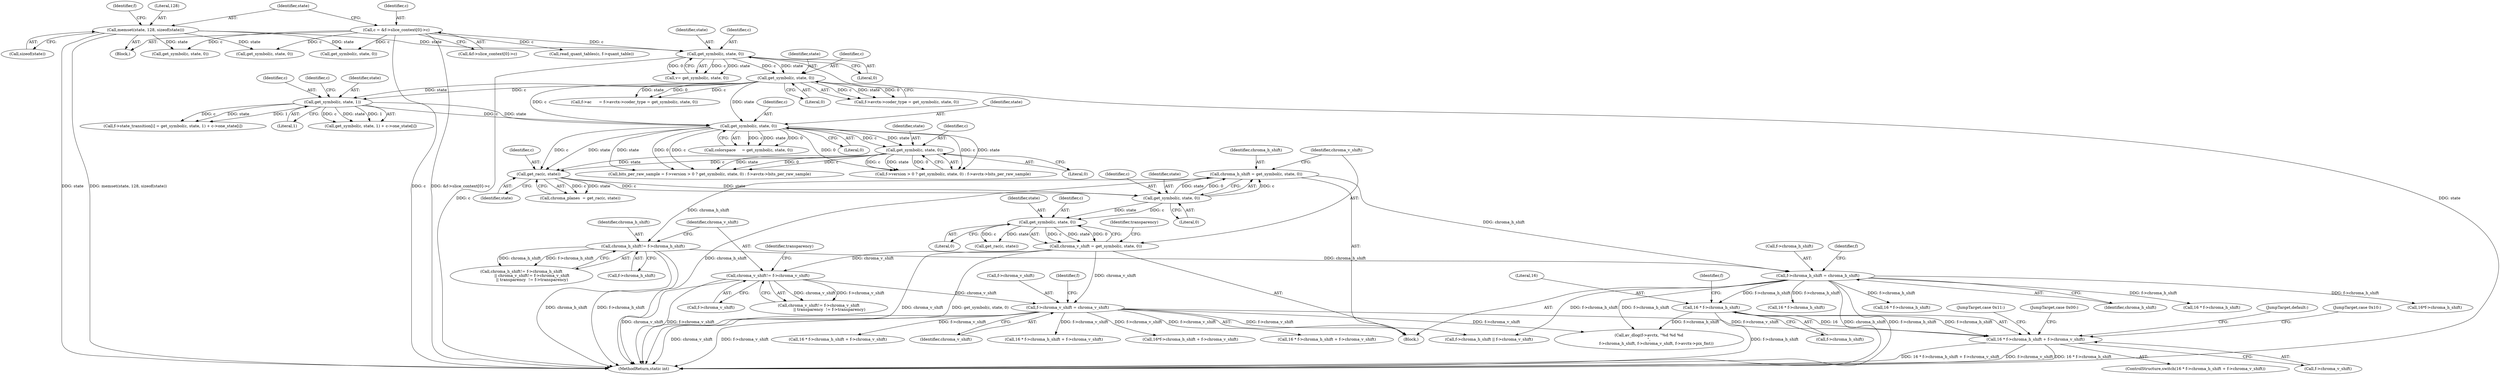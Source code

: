 digraph "0_FFmpeg_b05cd1ea7e45a836f7f6071a716c38bb30326e0f@pointer" {
"1000560" [label="(Call,16 * f->chroma_h_shift + f->chroma_v_shift)"];
"1000561" [label="(Call,16 * f->chroma_h_shift)"];
"1000327" [label="(Call,f->chroma_h_shift = chroma_h_shift)"];
"1000285" [label="(Call,chroma_h_shift!= f->chroma_h_shift)"];
"1000241" [label="(Call,chroma_h_shift = get_symbol(c, state, 0))"];
"1000243" [label="(Call,get_symbol(c, state, 0))"];
"1000238" [label="(Call,get_rac(c, state))"];
"1000215" [label="(Call,get_symbol(c, state, 0))"];
"1000177" [label="(Call,get_symbol(c, state, 0))"];
"1000144" [label="(Call,get_symbol(c, state, 0))"];
"1000113" [label="(Call,c = &f->slice_context[0]->c)"];
"1000123" [label="(Call,memset(state, 128, sizeof(state)))"];
"1000204" [label="(Call,get_symbol(c, state, 1))"];
"1000227" [label="(Call,get_symbol(c, state, 0))"];
"1000332" [label="(Call,f->chroma_v_shift = chroma_v_shift)"];
"1000247" [label="(Call,chroma_v_shift = get_symbol(c, state, 0))"];
"1000249" [label="(Call,get_symbol(c, state, 0))"];
"1000291" [label="(Call,chroma_v_shift!= f->chroma_v_shift)"];
"1000561" [label="(Call,16 * f->chroma_h_shift)"];
"1000249" [label="(Call,get_symbol(c, state, 0))"];
"1000243" [label="(Call,get_symbol(c, state, 0))"];
"1000114" [label="(Identifier,c)"];
"1000197" [label="(Call,f->state_transition[i] = get_symbol(c, state, 1) + c->one_state[i])"];
"1001228" [label="(Call,get_symbol(c, state, 0))"];
"1000286" [label="(Identifier,chroma_h_shift)"];
"1000180" [label="(Literal,0)"];
"1000293" [label="(Call,f->chroma_v_shift)"];
"1000207" [label="(Literal,1)"];
"1000230" [label="(Literal,0)"];
"1000254" [label="(Identifier,transparency)"];
"1000131" [label="(Identifier,f)"];
"1000895" [label="(Call,get_symbol(c, state, 0))"];
"1000336" [label="(Identifier,chroma_v_shift)"];
"1000218" [label="(Literal,0)"];
"1000134" [label="(Block,)"];
"1001043" [label="(Call,get_symbol(c, state, 0))"];
"1000104" [label="(Block,)"];
"1000290" [label="(Call,chroma_v_shift!= f->chroma_v_shift\n                 || transparency  != f->transparency)"];
"1000285" [label="(Call,chroma_h_shift!= f->chroma_h_shift)"];
"1000206" [label="(Identifier,state)"];
"1000125" [label="(Literal,128)"];
"1000204" [label="(Call,get_symbol(c, state, 1))"];
"1000179" [label="(Identifier,state)"];
"1000498" [label="(Call,16*f->chroma_h_shift)"];
"1000297" [label="(Identifier,transparency)"];
"1000144" [label="(Call,get_symbol(c, state, 0))"];
"1000205" [label="(Identifier,c)"];
"1000597" [label="(JumpTarget,default:)"];
"1000236" [label="(Call,chroma_planes  = get_rac(c, state))"];
"1000178" [label="(Identifier,c)"];
"1000255" [label="(Call,get_rac(c, state))"];
"1000147" [label="(Literal,0)"];
"1000623" [label="(Call,16 * f->chroma_h_shift + f->chroma_v_shift)"];
"1000227" [label="(Call,get_symbol(c, state, 0))"];
"1000216" [label="(Identifier,c)"];
"1000246" [label="(Literal,0)"];
"1000238" [label="(Call,get_rac(c, state))"];
"1000217" [label="(Identifier,state)"];
"1000674" [label="(Call,16 * f->chroma_h_shift)"];
"1000126" [label="(Call,sizeof(state))"];
"1000292" [label="(Identifier,chroma_v_shift)"];
"1000559" [label="(ControlStructure,switch(16 * f->chroma_h_shift + f->chroma_v_shift))"];
"1000497" [label="(Call,16*f->chroma_h_shift + f->chroma_v_shift)"];
"1000142" [label="(Call,v= get_symbol(c, state, 0))"];
"1000244" [label="(Identifier,c)"];
"1001322" [label="(MethodReturn,static int)"];
"1000332" [label="(Call,f->chroma_v_shift = chroma_v_shift)"];
"1000221" [label="(Call,f->version > 0 ? get_symbol(c, state, 0) : f->avctx->bits_per_raw_sample)"];
"1000579" [label="(JumpTarget,case 0x10:)"];
"1000115" [label="(Call,&f->slice_context[0]->c)"];
"1000588" [label="(JumpTarget,case 0x11:)"];
"1000570" [label="(JumpTarget,case 0x00:)"];
"1000240" [label="(Identifier,state)"];
"1000113" [label="(Call,c = &f->slice_context[0]->c)"];
"1000840" [label="(Call,av_dlog(f->avctx, \"%d %d %d\n\",\n            f->chroma_h_shift, f->chroma_v_shift, f->avctx->pix_fmt))"];
"1000328" [label="(Call,f->chroma_h_shift)"];
"1000408" [label="(Call,16 * f->chroma_h_shift + f->chroma_v_shift)"];
"1000241" [label="(Call,chroma_h_shift = get_symbol(c, state, 0))"];
"1000239" [label="(Identifier,c)"];
"1000210" [label="(Identifier,c)"];
"1000334" [label="(Identifier,f)"];
"1000673" [label="(Call,16 * f->chroma_h_shift + f->chroma_v_shift)"];
"1000203" [label="(Call,get_symbol(c, state, 1) + c->one_state[i])"];
"1000177" [label="(Call,get_symbol(c, state, 0))"];
"1000252" [label="(Literal,0)"];
"1000171" [label="(Call,f->avctx->coder_type = get_symbol(c, state, 0))"];
"1000624" [label="(Call,16 * f->chroma_h_shift)"];
"1000248" [label="(Identifier,chroma_v_shift)"];
"1000146" [label="(Identifier,state)"];
"1000729" [label="(Call,f->chroma_h_shift || f->chroma_v_shift)"];
"1000327" [label="(Call,f->chroma_h_shift = chroma_h_shift)"];
"1000247" [label="(Call,chroma_v_shift = get_symbol(c, state, 0))"];
"1000563" [label="(Call,f->chroma_h_shift)"];
"1000219" [label="(Call,bits_per_raw_sample = f->version > 0 ? get_symbol(c, state, 0) : f->avctx->bits_per_raw_sample)"];
"1000145" [label="(Identifier,c)"];
"1000291" [label="(Call,chroma_v_shift!= f->chroma_v_shift)"];
"1000242" [label="(Identifier,chroma_h_shift)"];
"1000167" [label="(Call,f->ac      = f->avctx->coder_type = get_symbol(c, state, 0))"];
"1000333" [label="(Call,f->chroma_v_shift)"];
"1000251" [label="(Identifier,state)"];
"1000560" [label="(Call,16 * f->chroma_h_shift + f->chroma_v_shift)"];
"1000124" [label="(Identifier,state)"];
"1000284" [label="(Call,chroma_h_shift!= f->chroma_h_shift\n                 || chroma_v_shift!= f->chroma_v_shift\n                 || transparency  != f->transparency)"];
"1000213" [label="(Call,colorspace     = get_symbol(c, state, 0))"];
"1000123" [label="(Call,memset(state, 128, sizeof(state)))"];
"1000865" [label="(Call,read_quant_tables(c, f->quant_table))"];
"1000562" [label="(Literal,16)"];
"1000566" [label="(Call,f->chroma_v_shift)"];
"1000287" [label="(Call,f->chroma_h_shift)"];
"1000339" [label="(Identifier,f)"];
"1000228" [label="(Identifier,c)"];
"1000245" [label="(Identifier,state)"];
"1000250" [label="(Identifier,c)"];
"1000331" [label="(Identifier,chroma_h_shift)"];
"1000567" [label="(Identifier,f)"];
"1000409" [label="(Call,16 * f->chroma_h_shift)"];
"1000215" [label="(Call,get_symbol(c, state, 0))"];
"1000229" [label="(Identifier,state)"];
"1000560" -> "1000559"  [label="AST: "];
"1000560" -> "1000566"  [label="CFG: "];
"1000561" -> "1000560"  [label="AST: "];
"1000566" -> "1000560"  [label="AST: "];
"1000570" -> "1000560"  [label="CFG: "];
"1000579" -> "1000560"  [label="CFG: "];
"1000588" -> "1000560"  [label="CFG: "];
"1000597" -> "1000560"  [label="CFG: "];
"1000560" -> "1001322"  [label="DDG: 16 * f->chroma_h_shift + f->chroma_v_shift"];
"1000560" -> "1001322"  [label="DDG: f->chroma_v_shift"];
"1000560" -> "1001322"  [label="DDG: 16 * f->chroma_h_shift"];
"1000561" -> "1000560"  [label="DDG: 16"];
"1000561" -> "1000560"  [label="DDG: f->chroma_h_shift"];
"1000332" -> "1000560"  [label="DDG: f->chroma_v_shift"];
"1000561" -> "1000563"  [label="CFG: "];
"1000562" -> "1000561"  [label="AST: "];
"1000563" -> "1000561"  [label="AST: "];
"1000567" -> "1000561"  [label="CFG: "];
"1000561" -> "1001322"  [label="DDG: f->chroma_h_shift"];
"1000327" -> "1000561"  [label="DDG: f->chroma_h_shift"];
"1000561" -> "1000840"  [label="DDG: f->chroma_h_shift"];
"1000327" -> "1000134"  [label="AST: "];
"1000327" -> "1000331"  [label="CFG: "];
"1000328" -> "1000327"  [label="AST: "];
"1000331" -> "1000327"  [label="AST: "];
"1000334" -> "1000327"  [label="CFG: "];
"1000327" -> "1001322"  [label="DDG: chroma_h_shift"];
"1000327" -> "1001322"  [label="DDG: f->chroma_h_shift"];
"1000285" -> "1000327"  [label="DDG: chroma_h_shift"];
"1000241" -> "1000327"  [label="DDG: chroma_h_shift"];
"1000327" -> "1000409"  [label="DDG: f->chroma_h_shift"];
"1000327" -> "1000498"  [label="DDG: f->chroma_h_shift"];
"1000327" -> "1000624"  [label="DDG: f->chroma_h_shift"];
"1000327" -> "1000674"  [label="DDG: f->chroma_h_shift"];
"1000327" -> "1000729"  [label="DDG: f->chroma_h_shift"];
"1000327" -> "1000840"  [label="DDG: f->chroma_h_shift"];
"1000285" -> "1000284"  [label="AST: "];
"1000285" -> "1000287"  [label="CFG: "];
"1000286" -> "1000285"  [label="AST: "];
"1000287" -> "1000285"  [label="AST: "];
"1000292" -> "1000285"  [label="CFG: "];
"1000284" -> "1000285"  [label="CFG: "];
"1000285" -> "1001322"  [label="DDG: chroma_h_shift"];
"1000285" -> "1001322"  [label="DDG: f->chroma_h_shift"];
"1000285" -> "1000284"  [label="DDG: chroma_h_shift"];
"1000285" -> "1000284"  [label="DDG: f->chroma_h_shift"];
"1000241" -> "1000285"  [label="DDG: chroma_h_shift"];
"1000241" -> "1000134"  [label="AST: "];
"1000241" -> "1000243"  [label="CFG: "];
"1000242" -> "1000241"  [label="AST: "];
"1000243" -> "1000241"  [label="AST: "];
"1000248" -> "1000241"  [label="CFG: "];
"1000241" -> "1001322"  [label="DDG: chroma_h_shift"];
"1000243" -> "1000241"  [label="DDG: c"];
"1000243" -> "1000241"  [label="DDG: state"];
"1000243" -> "1000241"  [label="DDG: 0"];
"1000243" -> "1000246"  [label="CFG: "];
"1000244" -> "1000243"  [label="AST: "];
"1000245" -> "1000243"  [label="AST: "];
"1000246" -> "1000243"  [label="AST: "];
"1000238" -> "1000243"  [label="DDG: c"];
"1000238" -> "1000243"  [label="DDG: state"];
"1000243" -> "1000249"  [label="DDG: c"];
"1000243" -> "1000249"  [label="DDG: state"];
"1000238" -> "1000236"  [label="AST: "];
"1000238" -> "1000240"  [label="CFG: "];
"1000239" -> "1000238"  [label="AST: "];
"1000240" -> "1000238"  [label="AST: "];
"1000236" -> "1000238"  [label="CFG: "];
"1000238" -> "1000236"  [label="DDG: c"];
"1000238" -> "1000236"  [label="DDG: state"];
"1000215" -> "1000238"  [label="DDG: c"];
"1000215" -> "1000238"  [label="DDG: state"];
"1000227" -> "1000238"  [label="DDG: c"];
"1000227" -> "1000238"  [label="DDG: state"];
"1000215" -> "1000213"  [label="AST: "];
"1000215" -> "1000218"  [label="CFG: "];
"1000216" -> "1000215"  [label="AST: "];
"1000217" -> "1000215"  [label="AST: "];
"1000218" -> "1000215"  [label="AST: "];
"1000213" -> "1000215"  [label="CFG: "];
"1000215" -> "1000213"  [label="DDG: c"];
"1000215" -> "1000213"  [label="DDG: state"];
"1000215" -> "1000213"  [label="DDG: 0"];
"1000177" -> "1000215"  [label="DDG: c"];
"1000177" -> "1000215"  [label="DDG: state"];
"1000204" -> "1000215"  [label="DDG: c"];
"1000204" -> "1000215"  [label="DDG: state"];
"1000215" -> "1000219"  [label="DDG: c"];
"1000215" -> "1000219"  [label="DDG: state"];
"1000215" -> "1000219"  [label="DDG: 0"];
"1000215" -> "1000221"  [label="DDG: c"];
"1000215" -> "1000221"  [label="DDG: state"];
"1000215" -> "1000221"  [label="DDG: 0"];
"1000215" -> "1000227"  [label="DDG: c"];
"1000215" -> "1000227"  [label="DDG: state"];
"1000177" -> "1000171"  [label="AST: "];
"1000177" -> "1000180"  [label="CFG: "];
"1000178" -> "1000177"  [label="AST: "];
"1000179" -> "1000177"  [label="AST: "];
"1000180" -> "1000177"  [label="AST: "];
"1000171" -> "1000177"  [label="CFG: "];
"1000177" -> "1000167"  [label="DDG: c"];
"1000177" -> "1000167"  [label="DDG: state"];
"1000177" -> "1000167"  [label="DDG: 0"];
"1000177" -> "1000171"  [label="DDG: c"];
"1000177" -> "1000171"  [label="DDG: state"];
"1000177" -> "1000171"  [label="DDG: 0"];
"1000144" -> "1000177"  [label="DDG: c"];
"1000144" -> "1000177"  [label="DDG: state"];
"1000177" -> "1000204"  [label="DDG: c"];
"1000177" -> "1000204"  [label="DDG: state"];
"1000144" -> "1000142"  [label="AST: "];
"1000144" -> "1000147"  [label="CFG: "];
"1000145" -> "1000144"  [label="AST: "];
"1000146" -> "1000144"  [label="AST: "];
"1000147" -> "1000144"  [label="AST: "];
"1000142" -> "1000144"  [label="CFG: "];
"1000144" -> "1001322"  [label="DDG: c"];
"1000144" -> "1001322"  [label="DDG: state"];
"1000144" -> "1000142"  [label="DDG: c"];
"1000144" -> "1000142"  [label="DDG: state"];
"1000144" -> "1000142"  [label="DDG: 0"];
"1000113" -> "1000144"  [label="DDG: c"];
"1000123" -> "1000144"  [label="DDG: state"];
"1000113" -> "1000104"  [label="AST: "];
"1000113" -> "1000115"  [label="CFG: "];
"1000114" -> "1000113"  [label="AST: "];
"1000115" -> "1000113"  [label="AST: "];
"1000124" -> "1000113"  [label="CFG: "];
"1000113" -> "1001322"  [label="DDG: c"];
"1000113" -> "1001322"  [label="DDG: &f->slice_context[0]->c"];
"1000113" -> "1000865"  [label="DDG: c"];
"1000113" -> "1000895"  [label="DDG: c"];
"1000113" -> "1001043"  [label="DDG: c"];
"1000113" -> "1001228"  [label="DDG: c"];
"1000123" -> "1000104"  [label="AST: "];
"1000123" -> "1000126"  [label="CFG: "];
"1000124" -> "1000123"  [label="AST: "];
"1000125" -> "1000123"  [label="AST: "];
"1000126" -> "1000123"  [label="AST: "];
"1000131" -> "1000123"  [label="CFG: "];
"1000123" -> "1001322"  [label="DDG: memset(state, 128, sizeof(state))"];
"1000123" -> "1001322"  [label="DDG: state"];
"1000123" -> "1000895"  [label="DDG: state"];
"1000123" -> "1001043"  [label="DDG: state"];
"1000123" -> "1001228"  [label="DDG: state"];
"1000204" -> "1000203"  [label="AST: "];
"1000204" -> "1000207"  [label="CFG: "];
"1000205" -> "1000204"  [label="AST: "];
"1000206" -> "1000204"  [label="AST: "];
"1000207" -> "1000204"  [label="AST: "];
"1000210" -> "1000204"  [label="CFG: "];
"1000204" -> "1000197"  [label="DDG: c"];
"1000204" -> "1000197"  [label="DDG: state"];
"1000204" -> "1000197"  [label="DDG: 1"];
"1000204" -> "1000203"  [label="DDG: c"];
"1000204" -> "1000203"  [label="DDG: state"];
"1000204" -> "1000203"  [label="DDG: 1"];
"1000227" -> "1000221"  [label="AST: "];
"1000227" -> "1000230"  [label="CFG: "];
"1000228" -> "1000227"  [label="AST: "];
"1000229" -> "1000227"  [label="AST: "];
"1000230" -> "1000227"  [label="AST: "];
"1000221" -> "1000227"  [label="CFG: "];
"1000227" -> "1000219"  [label="DDG: c"];
"1000227" -> "1000219"  [label="DDG: state"];
"1000227" -> "1000219"  [label="DDG: 0"];
"1000227" -> "1000221"  [label="DDG: c"];
"1000227" -> "1000221"  [label="DDG: state"];
"1000227" -> "1000221"  [label="DDG: 0"];
"1000332" -> "1000134"  [label="AST: "];
"1000332" -> "1000336"  [label="CFG: "];
"1000333" -> "1000332"  [label="AST: "];
"1000336" -> "1000332"  [label="AST: "];
"1000339" -> "1000332"  [label="CFG: "];
"1000332" -> "1001322"  [label="DDG: chroma_v_shift"];
"1000332" -> "1001322"  [label="DDG: f->chroma_v_shift"];
"1000247" -> "1000332"  [label="DDG: chroma_v_shift"];
"1000291" -> "1000332"  [label="DDG: chroma_v_shift"];
"1000332" -> "1000408"  [label="DDG: f->chroma_v_shift"];
"1000332" -> "1000497"  [label="DDG: f->chroma_v_shift"];
"1000332" -> "1000623"  [label="DDG: f->chroma_v_shift"];
"1000332" -> "1000673"  [label="DDG: f->chroma_v_shift"];
"1000332" -> "1000729"  [label="DDG: f->chroma_v_shift"];
"1000332" -> "1000840"  [label="DDG: f->chroma_v_shift"];
"1000247" -> "1000134"  [label="AST: "];
"1000247" -> "1000249"  [label="CFG: "];
"1000248" -> "1000247"  [label="AST: "];
"1000249" -> "1000247"  [label="AST: "];
"1000254" -> "1000247"  [label="CFG: "];
"1000247" -> "1001322"  [label="DDG: chroma_v_shift"];
"1000247" -> "1001322"  [label="DDG: get_symbol(c, state, 0)"];
"1000249" -> "1000247"  [label="DDG: c"];
"1000249" -> "1000247"  [label="DDG: state"];
"1000249" -> "1000247"  [label="DDG: 0"];
"1000247" -> "1000291"  [label="DDG: chroma_v_shift"];
"1000249" -> "1000252"  [label="CFG: "];
"1000250" -> "1000249"  [label="AST: "];
"1000251" -> "1000249"  [label="AST: "];
"1000252" -> "1000249"  [label="AST: "];
"1000249" -> "1000255"  [label="DDG: c"];
"1000249" -> "1000255"  [label="DDG: state"];
"1000291" -> "1000290"  [label="AST: "];
"1000291" -> "1000293"  [label="CFG: "];
"1000292" -> "1000291"  [label="AST: "];
"1000293" -> "1000291"  [label="AST: "];
"1000297" -> "1000291"  [label="CFG: "];
"1000290" -> "1000291"  [label="CFG: "];
"1000291" -> "1001322"  [label="DDG: chroma_v_shift"];
"1000291" -> "1001322"  [label="DDG: f->chroma_v_shift"];
"1000291" -> "1000290"  [label="DDG: chroma_v_shift"];
"1000291" -> "1000290"  [label="DDG: f->chroma_v_shift"];
}
